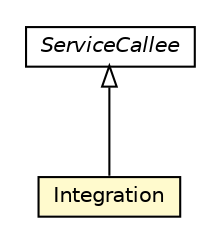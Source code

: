 #!/usr/local/bin/dot
#
# Class diagram 
# Generated by UMLGraph version R5_6-24-gf6e263 (http://www.umlgraph.org/)
#

digraph G {
	edge [fontname="Helvetica",fontsize=10,labelfontname="Helvetica",labelfontsize=10];
	node [fontname="Helvetica",fontsize=10,shape=plaintext];
	nodesep=0.25;
	ranksep=0.5;
	// org.universAAL.middleware.service.ServiceCallee
	c4646178 [label=<<table title="org.universAAL.middleware.service.ServiceCallee" border="0" cellborder="1" cellspacing="0" cellpadding="2" port="p" href="../../middleware/service/ServiceCallee.html">
		<tr><td><table border="0" cellspacing="0" cellpadding="1">
<tr><td align="center" balign="center"><font face="Helvetica-Oblique"> ServiceCallee </font></td></tr>
		</table></td></tr>
		</table>>, URL="../../middleware/service/ServiceCallee.html", fontname="Helvetica", fontcolor="black", fontsize=10.0];
	// org.universAAL.service.orchestrator.Integration
	c4647890 [label=<<table title="org.universAAL.service.orchestrator.Integration" border="0" cellborder="1" cellspacing="0" cellpadding="2" port="p" bgcolor="lemonChiffon" href="./Integration.html">
		<tr><td><table border="0" cellspacing="0" cellpadding="1">
<tr><td align="center" balign="center"> Integration </td></tr>
		</table></td></tr>
		</table>>, URL="./Integration.html", fontname="Helvetica", fontcolor="black", fontsize=10.0];
	//org.universAAL.service.orchestrator.Integration extends org.universAAL.middleware.service.ServiceCallee
	c4646178:p -> c4647890:p [dir=back,arrowtail=empty];
}


